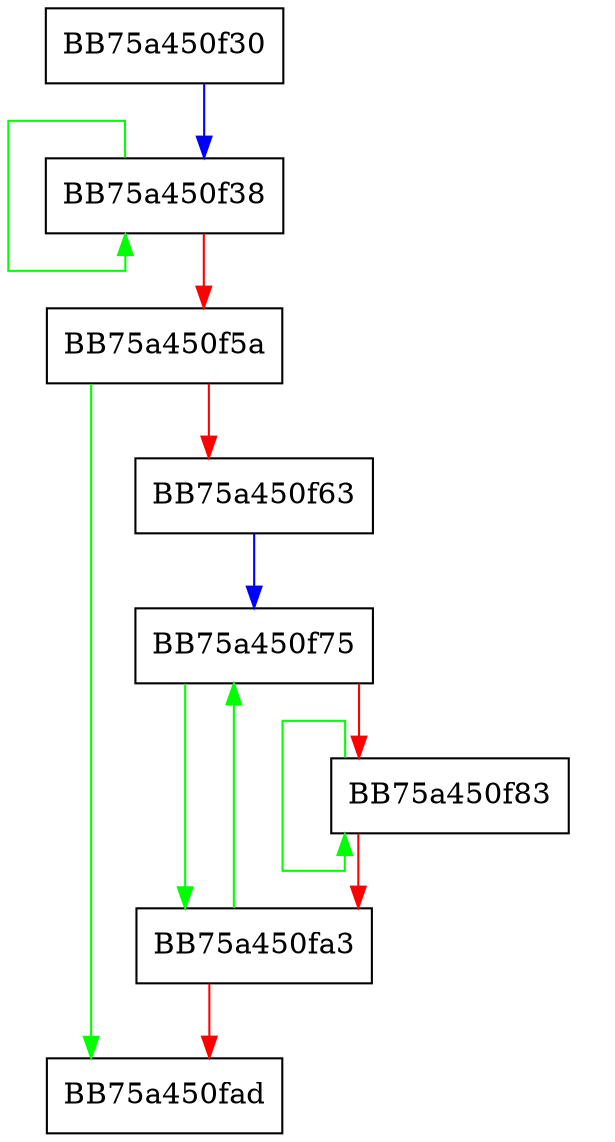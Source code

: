 digraph ComputeEventEntryHash {
  node [shape="box"];
  graph [splines=ortho];
  BB75a450f30 -> BB75a450f38 [color="blue"];
  BB75a450f38 -> BB75a450f38 [color="green"];
  BB75a450f38 -> BB75a450f5a [color="red"];
  BB75a450f5a -> BB75a450fad [color="green"];
  BB75a450f5a -> BB75a450f63 [color="red"];
  BB75a450f63 -> BB75a450f75 [color="blue"];
  BB75a450f75 -> BB75a450fa3 [color="green"];
  BB75a450f75 -> BB75a450f83 [color="red"];
  BB75a450f83 -> BB75a450f83 [color="green"];
  BB75a450f83 -> BB75a450fa3 [color="red"];
  BB75a450fa3 -> BB75a450f75 [color="green"];
  BB75a450fa3 -> BB75a450fad [color="red"];
}